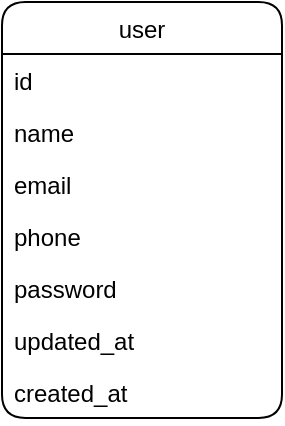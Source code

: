 <mxfile version="20.7.4" type="device"><diagram id="qBnKX0E1ro1YJd73UV-f" name="Page-1"><mxGraphModel dx="1332" dy="566" grid="0" gridSize="10" guides="1" tooltips="1" connect="1" arrows="1" fold="1" page="0" pageScale="1" pageWidth="1100" pageHeight="850" math="0" shadow="0"><root><mxCell id="0"/><mxCell id="1" parent="0"/><mxCell id="Lpcvv_4CllpEcWPokuye-1" value="user" style="swimlane;fontStyle=0;childLayout=stackLayout;horizontal=1;startSize=26;fillColor=none;horizontalStack=0;resizeParent=1;resizeParentMax=0;resizeLast=0;collapsible=1;marginBottom=0;rounded=1;swimlaneLine=1;" vertex="1" parent="1"><mxGeometry x="360" y="220" width="140" height="208" as="geometry"/></mxCell><mxCell id="Lpcvv_4CllpEcWPokuye-2" value="id" style="text;strokeColor=none;fillColor=none;align=left;verticalAlign=top;spacingLeft=4;spacingRight=4;overflow=hidden;rotatable=0;points=[[0,0.5],[1,0.5]];portConstraint=eastwest;" vertex="1" parent="Lpcvv_4CllpEcWPokuye-1"><mxGeometry y="26" width="140" height="26" as="geometry"/></mxCell><mxCell id="Lpcvv_4CllpEcWPokuye-3" value="name" style="text;strokeColor=none;fillColor=none;align=left;verticalAlign=top;spacingLeft=4;spacingRight=4;overflow=hidden;rotatable=0;points=[[0,0.5],[1,0.5]];portConstraint=eastwest;" vertex="1" parent="Lpcvv_4CllpEcWPokuye-1"><mxGeometry y="52" width="140" height="26" as="geometry"/></mxCell><mxCell id="Lpcvv_4CllpEcWPokuye-6" value="email" style="text;strokeColor=none;fillColor=none;align=left;verticalAlign=top;spacingLeft=4;spacingRight=4;overflow=hidden;rotatable=0;points=[[0,0.5],[1,0.5]];portConstraint=eastwest;" vertex="1" parent="Lpcvv_4CllpEcWPokuye-1"><mxGeometry y="78" width="140" height="26" as="geometry"/></mxCell><mxCell id="Lpcvv_4CllpEcWPokuye-8" value="phone" style="text;strokeColor=none;fillColor=none;align=left;verticalAlign=top;spacingLeft=4;spacingRight=4;overflow=hidden;rotatable=0;points=[[0,0.5],[1,0.5]];portConstraint=eastwest;" vertex="1" parent="Lpcvv_4CllpEcWPokuye-1"><mxGeometry y="104" width="140" height="26" as="geometry"/></mxCell><mxCell id="Lpcvv_4CllpEcWPokuye-7" value="password" style="text;strokeColor=none;fillColor=none;align=left;verticalAlign=top;spacingLeft=4;spacingRight=4;overflow=hidden;rotatable=0;points=[[0,0.5],[1,0.5]];portConstraint=eastwest;" vertex="1" parent="Lpcvv_4CllpEcWPokuye-1"><mxGeometry y="130" width="140" height="26" as="geometry"/></mxCell><mxCell id="Lpcvv_4CllpEcWPokuye-4" value="updated_at" style="text;strokeColor=none;fillColor=none;align=left;verticalAlign=top;spacingLeft=4;spacingRight=4;overflow=hidden;rotatable=0;points=[[0,0.5],[1,0.5]];portConstraint=eastwest;" vertex="1" parent="Lpcvv_4CllpEcWPokuye-1"><mxGeometry y="156" width="140" height="26" as="geometry"/></mxCell><mxCell id="Lpcvv_4CllpEcWPokuye-5" value="created_at" style="text;strokeColor=none;fillColor=none;align=left;verticalAlign=top;spacingLeft=4;spacingRight=4;overflow=hidden;rotatable=0;points=[[0,0.5],[1,0.5]];portConstraint=eastwest;" vertex="1" parent="Lpcvv_4CllpEcWPokuye-1"><mxGeometry y="182" width="140" height="26" as="geometry"/></mxCell></root></mxGraphModel></diagram></mxfile>